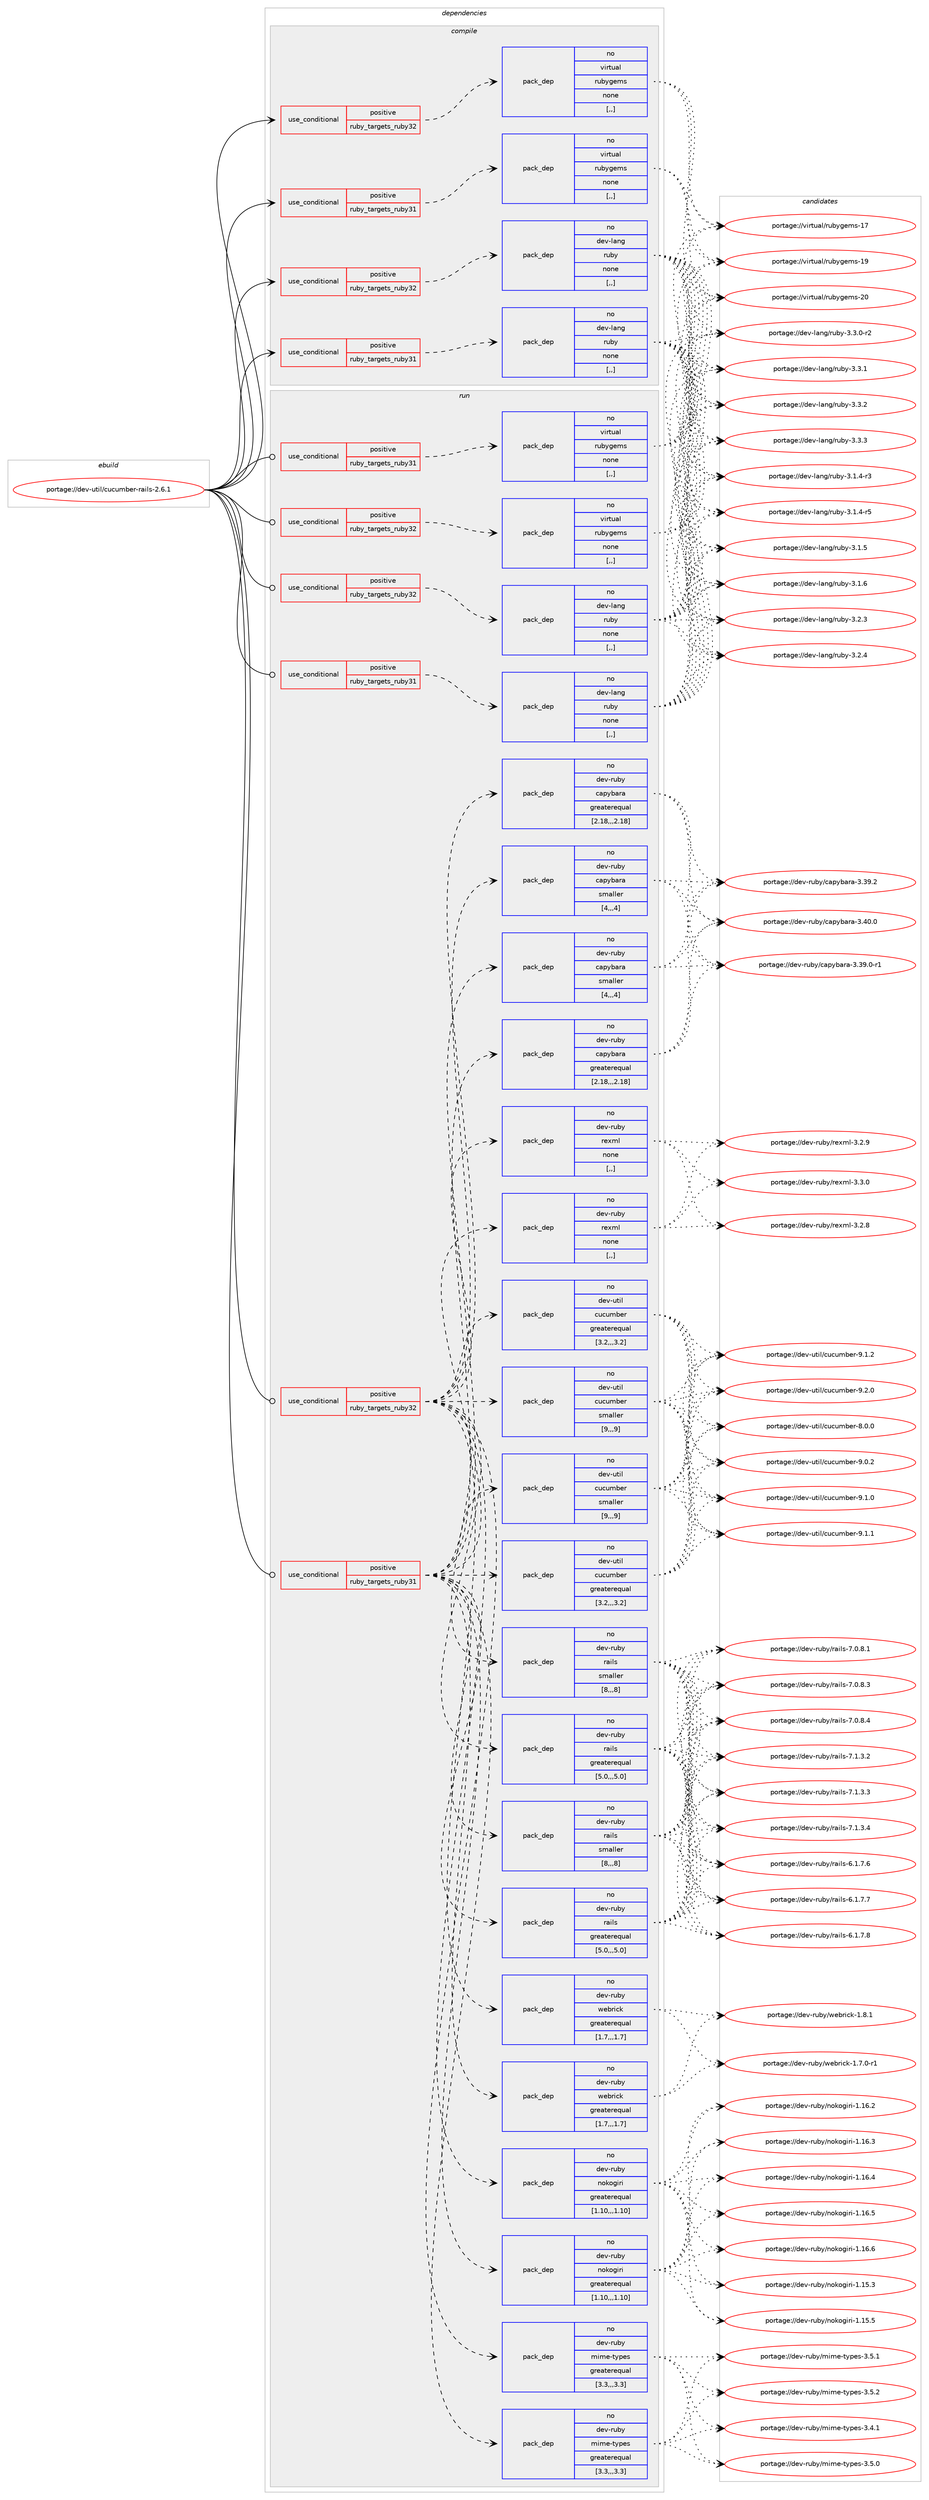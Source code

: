 digraph prolog {

# *************
# Graph options
# *************

newrank=true;
concentrate=true;
compound=true;
graph [rankdir=LR,fontname=Helvetica,fontsize=10,ranksep=1.5];#, ranksep=2.5, nodesep=0.2];
edge  [arrowhead=vee];
node  [fontname=Helvetica,fontsize=10];

# **********
# The ebuild
# **********

subgraph cluster_leftcol {
color=gray;
rank=same;
label=<<i>ebuild</i>>;
id [label="portage://dev-util/cucumber-rails-2.6.1", color=red, width=4, href="../dev-util/cucumber-rails-2.6.1.svg"];
}

# ****************
# The dependencies
# ****************

subgraph cluster_midcol {
color=gray;
label=<<i>dependencies</i>>;
subgraph cluster_compile {
fillcolor="#eeeeee";
style=filled;
label=<<i>compile</i>>;
subgraph cond58731 {
dependency209261 [label=<<TABLE BORDER="0" CELLBORDER="1" CELLSPACING="0" CELLPADDING="4"><TR><TD ROWSPAN="3" CELLPADDING="10">use_conditional</TD></TR><TR><TD>positive</TD></TR><TR><TD>ruby_targets_ruby31</TD></TR></TABLE>>, shape=none, color=red];
subgraph pack149144 {
dependency209262 [label=<<TABLE BORDER="0" CELLBORDER="1" CELLSPACING="0" CELLPADDING="4" WIDTH="220"><TR><TD ROWSPAN="6" CELLPADDING="30">pack_dep</TD></TR><TR><TD WIDTH="110">no</TD></TR><TR><TD>dev-lang</TD></TR><TR><TD>ruby</TD></TR><TR><TD>none</TD></TR><TR><TD>[,,]</TD></TR></TABLE>>, shape=none, color=blue];
}
dependency209261:e -> dependency209262:w [weight=20,style="dashed",arrowhead="vee"];
}
id:e -> dependency209261:w [weight=20,style="solid",arrowhead="vee"];
subgraph cond58732 {
dependency209263 [label=<<TABLE BORDER="0" CELLBORDER="1" CELLSPACING="0" CELLPADDING="4"><TR><TD ROWSPAN="3" CELLPADDING="10">use_conditional</TD></TR><TR><TD>positive</TD></TR><TR><TD>ruby_targets_ruby31</TD></TR></TABLE>>, shape=none, color=red];
subgraph pack149145 {
dependency209264 [label=<<TABLE BORDER="0" CELLBORDER="1" CELLSPACING="0" CELLPADDING="4" WIDTH="220"><TR><TD ROWSPAN="6" CELLPADDING="30">pack_dep</TD></TR><TR><TD WIDTH="110">no</TD></TR><TR><TD>virtual</TD></TR><TR><TD>rubygems</TD></TR><TR><TD>none</TD></TR><TR><TD>[,,]</TD></TR></TABLE>>, shape=none, color=blue];
}
dependency209263:e -> dependency209264:w [weight=20,style="dashed",arrowhead="vee"];
}
id:e -> dependency209263:w [weight=20,style="solid",arrowhead="vee"];
subgraph cond58733 {
dependency209265 [label=<<TABLE BORDER="0" CELLBORDER="1" CELLSPACING="0" CELLPADDING="4"><TR><TD ROWSPAN="3" CELLPADDING="10">use_conditional</TD></TR><TR><TD>positive</TD></TR><TR><TD>ruby_targets_ruby32</TD></TR></TABLE>>, shape=none, color=red];
subgraph pack149146 {
dependency209266 [label=<<TABLE BORDER="0" CELLBORDER="1" CELLSPACING="0" CELLPADDING="4" WIDTH="220"><TR><TD ROWSPAN="6" CELLPADDING="30">pack_dep</TD></TR><TR><TD WIDTH="110">no</TD></TR><TR><TD>dev-lang</TD></TR><TR><TD>ruby</TD></TR><TR><TD>none</TD></TR><TR><TD>[,,]</TD></TR></TABLE>>, shape=none, color=blue];
}
dependency209265:e -> dependency209266:w [weight=20,style="dashed",arrowhead="vee"];
}
id:e -> dependency209265:w [weight=20,style="solid",arrowhead="vee"];
subgraph cond58734 {
dependency209267 [label=<<TABLE BORDER="0" CELLBORDER="1" CELLSPACING="0" CELLPADDING="4"><TR><TD ROWSPAN="3" CELLPADDING="10">use_conditional</TD></TR><TR><TD>positive</TD></TR><TR><TD>ruby_targets_ruby32</TD></TR></TABLE>>, shape=none, color=red];
subgraph pack149147 {
dependency209268 [label=<<TABLE BORDER="0" CELLBORDER="1" CELLSPACING="0" CELLPADDING="4" WIDTH="220"><TR><TD ROWSPAN="6" CELLPADDING="30">pack_dep</TD></TR><TR><TD WIDTH="110">no</TD></TR><TR><TD>virtual</TD></TR><TR><TD>rubygems</TD></TR><TR><TD>none</TD></TR><TR><TD>[,,]</TD></TR></TABLE>>, shape=none, color=blue];
}
dependency209267:e -> dependency209268:w [weight=20,style="dashed",arrowhead="vee"];
}
id:e -> dependency209267:w [weight=20,style="solid",arrowhead="vee"];
}
subgraph cluster_compileandrun {
fillcolor="#eeeeee";
style=filled;
label=<<i>compile and run</i>>;
}
subgraph cluster_run {
fillcolor="#eeeeee";
style=filled;
label=<<i>run</i>>;
subgraph cond58735 {
dependency209269 [label=<<TABLE BORDER="0" CELLBORDER="1" CELLSPACING="0" CELLPADDING="4"><TR><TD ROWSPAN="3" CELLPADDING="10">use_conditional</TD></TR><TR><TD>positive</TD></TR><TR><TD>ruby_targets_ruby31</TD></TR></TABLE>>, shape=none, color=red];
subgraph pack149148 {
dependency209270 [label=<<TABLE BORDER="0" CELLBORDER="1" CELLSPACING="0" CELLPADDING="4" WIDTH="220"><TR><TD ROWSPAN="6" CELLPADDING="30">pack_dep</TD></TR><TR><TD WIDTH="110">no</TD></TR><TR><TD>dev-lang</TD></TR><TR><TD>ruby</TD></TR><TR><TD>none</TD></TR><TR><TD>[,,]</TD></TR></TABLE>>, shape=none, color=blue];
}
dependency209269:e -> dependency209270:w [weight=20,style="dashed",arrowhead="vee"];
}
id:e -> dependency209269:w [weight=20,style="solid",arrowhead="odot"];
subgraph cond58736 {
dependency209271 [label=<<TABLE BORDER="0" CELLBORDER="1" CELLSPACING="0" CELLPADDING="4"><TR><TD ROWSPAN="3" CELLPADDING="10">use_conditional</TD></TR><TR><TD>positive</TD></TR><TR><TD>ruby_targets_ruby31</TD></TR></TABLE>>, shape=none, color=red];
subgraph pack149149 {
dependency209272 [label=<<TABLE BORDER="0" CELLBORDER="1" CELLSPACING="0" CELLPADDING="4" WIDTH="220"><TR><TD ROWSPAN="6" CELLPADDING="30">pack_dep</TD></TR><TR><TD WIDTH="110">no</TD></TR><TR><TD>dev-ruby</TD></TR><TR><TD>capybara</TD></TR><TR><TD>greaterequal</TD></TR><TR><TD>[2.18,,,2.18]</TD></TR></TABLE>>, shape=none, color=blue];
}
dependency209271:e -> dependency209272:w [weight=20,style="dashed",arrowhead="vee"];
subgraph pack149150 {
dependency209273 [label=<<TABLE BORDER="0" CELLBORDER="1" CELLSPACING="0" CELLPADDING="4" WIDTH="220"><TR><TD ROWSPAN="6" CELLPADDING="30">pack_dep</TD></TR><TR><TD WIDTH="110">no</TD></TR><TR><TD>dev-ruby</TD></TR><TR><TD>capybara</TD></TR><TR><TD>smaller</TD></TR><TR><TD>[4,,,4]</TD></TR></TABLE>>, shape=none, color=blue];
}
dependency209271:e -> dependency209273:w [weight=20,style="dashed",arrowhead="vee"];
subgraph pack149151 {
dependency209274 [label=<<TABLE BORDER="0" CELLBORDER="1" CELLSPACING="0" CELLPADDING="4" WIDTH="220"><TR><TD ROWSPAN="6" CELLPADDING="30">pack_dep</TD></TR><TR><TD WIDTH="110">no</TD></TR><TR><TD>dev-util</TD></TR><TR><TD>cucumber</TD></TR><TR><TD>greaterequal</TD></TR><TR><TD>[3.2,,,3.2]</TD></TR></TABLE>>, shape=none, color=blue];
}
dependency209271:e -> dependency209274:w [weight=20,style="dashed",arrowhead="vee"];
subgraph pack149152 {
dependency209275 [label=<<TABLE BORDER="0" CELLBORDER="1" CELLSPACING="0" CELLPADDING="4" WIDTH="220"><TR><TD ROWSPAN="6" CELLPADDING="30">pack_dep</TD></TR><TR><TD WIDTH="110">no</TD></TR><TR><TD>dev-util</TD></TR><TR><TD>cucumber</TD></TR><TR><TD>smaller</TD></TR><TR><TD>[9,,,9]</TD></TR></TABLE>>, shape=none, color=blue];
}
dependency209271:e -> dependency209275:w [weight=20,style="dashed",arrowhead="vee"];
subgraph pack149153 {
dependency209276 [label=<<TABLE BORDER="0" CELLBORDER="1" CELLSPACING="0" CELLPADDING="4" WIDTH="220"><TR><TD ROWSPAN="6" CELLPADDING="30">pack_dep</TD></TR><TR><TD WIDTH="110">no</TD></TR><TR><TD>dev-ruby</TD></TR><TR><TD>mime-types</TD></TR><TR><TD>greaterequal</TD></TR><TR><TD>[3.3,,,3.3]</TD></TR></TABLE>>, shape=none, color=blue];
}
dependency209271:e -> dependency209276:w [weight=20,style="dashed",arrowhead="vee"];
subgraph pack149154 {
dependency209277 [label=<<TABLE BORDER="0" CELLBORDER="1" CELLSPACING="0" CELLPADDING="4" WIDTH="220"><TR><TD ROWSPAN="6" CELLPADDING="30">pack_dep</TD></TR><TR><TD WIDTH="110">no</TD></TR><TR><TD>dev-ruby</TD></TR><TR><TD>nokogiri</TD></TR><TR><TD>greaterequal</TD></TR><TR><TD>[1.10,,,1.10]</TD></TR></TABLE>>, shape=none, color=blue];
}
dependency209271:e -> dependency209277:w [weight=20,style="dashed",arrowhead="vee"];
subgraph pack149155 {
dependency209278 [label=<<TABLE BORDER="0" CELLBORDER="1" CELLSPACING="0" CELLPADDING="4" WIDTH="220"><TR><TD ROWSPAN="6" CELLPADDING="30">pack_dep</TD></TR><TR><TD WIDTH="110">no</TD></TR><TR><TD>dev-ruby</TD></TR><TR><TD>rails</TD></TR><TR><TD>greaterequal</TD></TR><TR><TD>[5.0,,,5.0]</TD></TR></TABLE>>, shape=none, color=blue];
}
dependency209271:e -> dependency209278:w [weight=20,style="dashed",arrowhead="vee"];
subgraph pack149156 {
dependency209279 [label=<<TABLE BORDER="0" CELLBORDER="1" CELLSPACING="0" CELLPADDING="4" WIDTH="220"><TR><TD ROWSPAN="6" CELLPADDING="30">pack_dep</TD></TR><TR><TD WIDTH="110">no</TD></TR><TR><TD>dev-ruby</TD></TR><TR><TD>rails</TD></TR><TR><TD>smaller</TD></TR><TR><TD>[8,,,8]</TD></TR></TABLE>>, shape=none, color=blue];
}
dependency209271:e -> dependency209279:w [weight=20,style="dashed",arrowhead="vee"];
subgraph pack149157 {
dependency209280 [label=<<TABLE BORDER="0" CELLBORDER="1" CELLSPACING="0" CELLPADDING="4" WIDTH="220"><TR><TD ROWSPAN="6" CELLPADDING="30">pack_dep</TD></TR><TR><TD WIDTH="110">no</TD></TR><TR><TD>dev-ruby</TD></TR><TR><TD>rexml</TD></TR><TR><TD>none</TD></TR><TR><TD>[,,]</TD></TR></TABLE>>, shape=none, color=blue];
}
dependency209271:e -> dependency209280:w [weight=20,style="dashed",arrowhead="vee"];
subgraph pack149158 {
dependency209281 [label=<<TABLE BORDER="0" CELLBORDER="1" CELLSPACING="0" CELLPADDING="4" WIDTH="220"><TR><TD ROWSPAN="6" CELLPADDING="30">pack_dep</TD></TR><TR><TD WIDTH="110">no</TD></TR><TR><TD>dev-ruby</TD></TR><TR><TD>webrick</TD></TR><TR><TD>greaterequal</TD></TR><TR><TD>[1.7,,,1.7]</TD></TR></TABLE>>, shape=none, color=blue];
}
dependency209271:e -> dependency209281:w [weight=20,style="dashed",arrowhead="vee"];
}
id:e -> dependency209271:w [weight=20,style="solid",arrowhead="odot"];
subgraph cond58737 {
dependency209282 [label=<<TABLE BORDER="0" CELLBORDER="1" CELLSPACING="0" CELLPADDING="4"><TR><TD ROWSPAN="3" CELLPADDING="10">use_conditional</TD></TR><TR><TD>positive</TD></TR><TR><TD>ruby_targets_ruby31</TD></TR></TABLE>>, shape=none, color=red];
subgraph pack149159 {
dependency209283 [label=<<TABLE BORDER="0" CELLBORDER="1" CELLSPACING="0" CELLPADDING="4" WIDTH="220"><TR><TD ROWSPAN="6" CELLPADDING="30">pack_dep</TD></TR><TR><TD WIDTH="110">no</TD></TR><TR><TD>virtual</TD></TR><TR><TD>rubygems</TD></TR><TR><TD>none</TD></TR><TR><TD>[,,]</TD></TR></TABLE>>, shape=none, color=blue];
}
dependency209282:e -> dependency209283:w [weight=20,style="dashed",arrowhead="vee"];
}
id:e -> dependency209282:w [weight=20,style="solid",arrowhead="odot"];
subgraph cond58738 {
dependency209284 [label=<<TABLE BORDER="0" CELLBORDER="1" CELLSPACING="0" CELLPADDING="4"><TR><TD ROWSPAN="3" CELLPADDING="10">use_conditional</TD></TR><TR><TD>positive</TD></TR><TR><TD>ruby_targets_ruby32</TD></TR></TABLE>>, shape=none, color=red];
subgraph pack149160 {
dependency209285 [label=<<TABLE BORDER="0" CELLBORDER="1" CELLSPACING="0" CELLPADDING="4" WIDTH="220"><TR><TD ROWSPAN="6" CELLPADDING="30">pack_dep</TD></TR><TR><TD WIDTH="110">no</TD></TR><TR><TD>dev-lang</TD></TR><TR><TD>ruby</TD></TR><TR><TD>none</TD></TR><TR><TD>[,,]</TD></TR></TABLE>>, shape=none, color=blue];
}
dependency209284:e -> dependency209285:w [weight=20,style="dashed",arrowhead="vee"];
}
id:e -> dependency209284:w [weight=20,style="solid",arrowhead="odot"];
subgraph cond58739 {
dependency209286 [label=<<TABLE BORDER="0" CELLBORDER="1" CELLSPACING="0" CELLPADDING="4"><TR><TD ROWSPAN="3" CELLPADDING="10">use_conditional</TD></TR><TR><TD>positive</TD></TR><TR><TD>ruby_targets_ruby32</TD></TR></TABLE>>, shape=none, color=red];
subgraph pack149161 {
dependency209287 [label=<<TABLE BORDER="0" CELLBORDER="1" CELLSPACING="0" CELLPADDING="4" WIDTH="220"><TR><TD ROWSPAN="6" CELLPADDING="30">pack_dep</TD></TR><TR><TD WIDTH="110">no</TD></TR><TR><TD>dev-ruby</TD></TR><TR><TD>capybara</TD></TR><TR><TD>greaterequal</TD></TR><TR><TD>[2.18,,,2.18]</TD></TR></TABLE>>, shape=none, color=blue];
}
dependency209286:e -> dependency209287:w [weight=20,style="dashed",arrowhead="vee"];
subgraph pack149162 {
dependency209288 [label=<<TABLE BORDER="0" CELLBORDER="1" CELLSPACING="0" CELLPADDING="4" WIDTH="220"><TR><TD ROWSPAN="6" CELLPADDING="30">pack_dep</TD></TR><TR><TD WIDTH="110">no</TD></TR><TR><TD>dev-ruby</TD></TR><TR><TD>capybara</TD></TR><TR><TD>smaller</TD></TR><TR><TD>[4,,,4]</TD></TR></TABLE>>, shape=none, color=blue];
}
dependency209286:e -> dependency209288:w [weight=20,style="dashed",arrowhead="vee"];
subgraph pack149163 {
dependency209289 [label=<<TABLE BORDER="0" CELLBORDER="1" CELLSPACING="0" CELLPADDING="4" WIDTH="220"><TR><TD ROWSPAN="6" CELLPADDING="30">pack_dep</TD></TR><TR><TD WIDTH="110">no</TD></TR><TR><TD>dev-util</TD></TR><TR><TD>cucumber</TD></TR><TR><TD>greaterequal</TD></TR><TR><TD>[3.2,,,3.2]</TD></TR></TABLE>>, shape=none, color=blue];
}
dependency209286:e -> dependency209289:w [weight=20,style="dashed",arrowhead="vee"];
subgraph pack149164 {
dependency209290 [label=<<TABLE BORDER="0" CELLBORDER="1" CELLSPACING="0" CELLPADDING="4" WIDTH="220"><TR><TD ROWSPAN="6" CELLPADDING="30">pack_dep</TD></TR><TR><TD WIDTH="110">no</TD></TR><TR><TD>dev-util</TD></TR><TR><TD>cucumber</TD></TR><TR><TD>smaller</TD></TR><TR><TD>[9,,,9]</TD></TR></TABLE>>, shape=none, color=blue];
}
dependency209286:e -> dependency209290:w [weight=20,style="dashed",arrowhead="vee"];
subgraph pack149165 {
dependency209291 [label=<<TABLE BORDER="0" CELLBORDER="1" CELLSPACING="0" CELLPADDING="4" WIDTH="220"><TR><TD ROWSPAN="6" CELLPADDING="30">pack_dep</TD></TR><TR><TD WIDTH="110">no</TD></TR><TR><TD>dev-ruby</TD></TR><TR><TD>mime-types</TD></TR><TR><TD>greaterequal</TD></TR><TR><TD>[3.3,,,3.3]</TD></TR></TABLE>>, shape=none, color=blue];
}
dependency209286:e -> dependency209291:w [weight=20,style="dashed",arrowhead="vee"];
subgraph pack149166 {
dependency209292 [label=<<TABLE BORDER="0" CELLBORDER="1" CELLSPACING="0" CELLPADDING="4" WIDTH="220"><TR><TD ROWSPAN="6" CELLPADDING="30">pack_dep</TD></TR><TR><TD WIDTH="110">no</TD></TR><TR><TD>dev-ruby</TD></TR><TR><TD>nokogiri</TD></TR><TR><TD>greaterequal</TD></TR><TR><TD>[1.10,,,1.10]</TD></TR></TABLE>>, shape=none, color=blue];
}
dependency209286:e -> dependency209292:w [weight=20,style="dashed",arrowhead="vee"];
subgraph pack149167 {
dependency209293 [label=<<TABLE BORDER="0" CELLBORDER="1" CELLSPACING="0" CELLPADDING="4" WIDTH="220"><TR><TD ROWSPAN="6" CELLPADDING="30">pack_dep</TD></TR><TR><TD WIDTH="110">no</TD></TR><TR><TD>dev-ruby</TD></TR><TR><TD>rails</TD></TR><TR><TD>greaterequal</TD></TR><TR><TD>[5.0,,,5.0]</TD></TR></TABLE>>, shape=none, color=blue];
}
dependency209286:e -> dependency209293:w [weight=20,style="dashed",arrowhead="vee"];
subgraph pack149168 {
dependency209294 [label=<<TABLE BORDER="0" CELLBORDER="1" CELLSPACING="0" CELLPADDING="4" WIDTH="220"><TR><TD ROWSPAN="6" CELLPADDING="30">pack_dep</TD></TR><TR><TD WIDTH="110">no</TD></TR><TR><TD>dev-ruby</TD></TR><TR><TD>rails</TD></TR><TR><TD>smaller</TD></TR><TR><TD>[8,,,8]</TD></TR></TABLE>>, shape=none, color=blue];
}
dependency209286:e -> dependency209294:w [weight=20,style="dashed",arrowhead="vee"];
subgraph pack149169 {
dependency209295 [label=<<TABLE BORDER="0" CELLBORDER="1" CELLSPACING="0" CELLPADDING="4" WIDTH="220"><TR><TD ROWSPAN="6" CELLPADDING="30">pack_dep</TD></TR><TR><TD WIDTH="110">no</TD></TR><TR><TD>dev-ruby</TD></TR><TR><TD>rexml</TD></TR><TR><TD>none</TD></TR><TR><TD>[,,]</TD></TR></TABLE>>, shape=none, color=blue];
}
dependency209286:e -> dependency209295:w [weight=20,style="dashed",arrowhead="vee"];
subgraph pack149170 {
dependency209296 [label=<<TABLE BORDER="0" CELLBORDER="1" CELLSPACING="0" CELLPADDING="4" WIDTH="220"><TR><TD ROWSPAN="6" CELLPADDING="30">pack_dep</TD></TR><TR><TD WIDTH="110">no</TD></TR><TR><TD>dev-ruby</TD></TR><TR><TD>webrick</TD></TR><TR><TD>greaterequal</TD></TR><TR><TD>[1.7,,,1.7]</TD></TR></TABLE>>, shape=none, color=blue];
}
dependency209286:e -> dependency209296:w [weight=20,style="dashed",arrowhead="vee"];
}
id:e -> dependency209286:w [weight=20,style="solid",arrowhead="odot"];
subgraph cond58740 {
dependency209297 [label=<<TABLE BORDER="0" CELLBORDER="1" CELLSPACING="0" CELLPADDING="4"><TR><TD ROWSPAN="3" CELLPADDING="10">use_conditional</TD></TR><TR><TD>positive</TD></TR><TR><TD>ruby_targets_ruby32</TD></TR></TABLE>>, shape=none, color=red];
subgraph pack149171 {
dependency209298 [label=<<TABLE BORDER="0" CELLBORDER="1" CELLSPACING="0" CELLPADDING="4" WIDTH="220"><TR><TD ROWSPAN="6" CELLPADDING="30">pack_dep</TD></TR><TR><TD WIDTH="110">no</TD></TR><TR><TD>virtual</TD></TR><TR><TD>rubygems</TD></TR><TR><TD>none</TD></TR><TR><TD>[,,]</TD></TR></TABLE>>, shape=none, color=blue];
}
dependency209297:e -> dependency209298:w [weight=20,style="dashed",arrowhead="vee"];
}
id:e -> dependency209297:w [weight=20,style="solid",arrowhead="odot"];
}
}

# **************
# The candidates
# **************

subgraph cluster_choices {
rank=same;
color=gray;
label=<<i>candidates</i>>;

subgraph choice149144 {
color=black;
nodesep=1;
choice100101118451089711010347114117981214551464946524511451 [label="portage://dev-lang/ruby-3.1.4-r3", color=red, width=4,href="../dev-lang/ruby-3.1.4-r3.svg"];
choice100101118451089711010347114117981214551464946524511453 [label="portage://dev-lang/ruby-3.1.4-r5", color=red, width=4,href="../dev-lang/ruby-3.1.4-r5.svg"];
choice10010111845108971101034711411798121455146494653 [label="portage://dev-lang/ruby-3.1.5", color=red, width=4,href="../dev-lang/ruby-3.1.5.svg"];
choice10010111845108971101034711411798121455146494654 [label="portage://dev-lang/ruby-3.1.6", color=red, width=4,href="../dev-lang/ruby-3.1.6.svg"];
choice10010111845108971101034711411798121455146504651 [label="portage://dev-lang/ruby-3.2.3", color=red, width=4,href="../dev-lang/ruby-3.2.3.svg"];
choice10010111845108971101034711411798121455146504652 [label="portage://dev-lang/ruby-3.2.4", color=red, width=4,href="../dev-lang/ruby-3.2.4.svg"];
choice100101118451089711010347114117981214551465146484511450 [label="portage://dev-lang/ruby-3.3.0-r2", color=red, width=4,href="../dev-lang/ruby-3.3.0-r2.svg"];
choice10010111845108971101034711411798121455146514649 [label="portage://dev-lang/ruby-3.3.1", color=red, width=4,href="../dev-lang/ruby-3.3.1.svg"];
choice10010111845108971101034711411798121455146514650 [label="portage://dev-lang/ruby-3.3.2", color=red, width=4,href="../dev-lang/ruby-3.3.2.svg"];
choice10010111845108971101034711411798121455146514651 [label="portage://dev-lang/ruby-3.3.3", color=red, width=4,href="../dev-lang/ruby-3.3.3.svg"];
dependency209262:e -> choice100101118451089711010347114117981214551464946524511451:w [style=dotted,weight="100"];
dependency209262:e -> choice100101118451089711010347114117981214551464946524511453:w [style=dotted,weight="100"];
dependency209262:e -> choice10010111845108971101034711411798121455146494653:w [style=dotted,weight="100"];
dependency209262:e -> choice10010111845108971101034711411798121455146494654:w [style=dotted,weight="100"];
dependency209262:e -> choice10010111845108971101034711411798121455146504651:w [style=dotted,weight="100"];
dependency209262:e -> choice10010111845108971101034711411798121455146504652:w [style=dotted,weight="100"];
dependency209262:e -> choice100101118451089711010347114117981214551465146484511450:w [style=dotted,weight="100"];
dependency209262:e -> choice10010111845108971101034711411798121455146514649:w [style=dotted,weight="100"];
dependency209262:e -> choice10010111845108971101034711411798121455146514650:w [style=dotted,weight="100"];
dependency209262:e -> choice10010111845108971101034711411798121455146514651:w [style=dotted,weight="100"];
}
subgraph choice149145 {
color=black;
nodesep=1;
choice118105114116117971084711411798121103101109115454955 [label="portage://virtual/rubygems-17", color=red, width=4,href="../virtual/rubygems-17.svg"];
choice118105114116117971084711411798121103101109115454957 [label="portage://virtual/rubygems-19", color=red, width=4,href="../virtual/rubygems-19.svg"];
choice118105114116117971084711411798121103101109115455048 [label="portage://virtual/rubygems-20", color=red, width=4,href="../virtual/rubygems-20.svg"];
dependency209264:e -> choice118105114116117971084711411798121103101109115454955:w [style=dotted,weight="100"];
dependency209264:e -> choice118105114116117971084711411798121103101109115454957:w [style=dotted,weight="100"];
dependency209264:e -> choice118105114116117971084711411798121103101109115455048:w [style=dotted,weight="100"];
}
subgraph choice149146 {
color=black;
nodesep=1;
choice100101118451089711010347114117981214551464946524511451 [label="portage://dev-lang/ruby-3.1.4-r3", color=red, width=4,href="../dev-lang/ruby-3.1.4-r3.svg"];
choice100101118451089711010347114117981214551464946524511453 [label="portage://dev-lang/ruby-3.1.4-r5", color=red, width=4,href="../dev-lang/ruby-3.1.4-r5.svg"];
choice10010111845108971101034711411798121455146494653 [label="portage://dev-lang/ruby-3.1.5", color=red, width=4,href="../dev-lang/ruby-3.1.5.svg"];
choice10010111845108971101034711411798121455146494654 [label="portage://dev-lang/ruby-3.1.6", color=red, width=4,href="../dev-lang/ruby-3.1.6.svg"];
choice10010111845108971101034711411798121455146504651 [label="portage://dev-lang/ruby-3.2.3", color=red, width=4,href="../dev-lang/ruby-3.2.3.svg"];
choice10010111845108971101034711411798121455146504652 [label="portage://dev-lang/ruby-3.2.4", color=red, width=4,href="../dev-lang/ruby-3.2.4.svg"];
choice100101118451089711010347114117981214551465146484511450 [label="portage://dev-lang/ruby-3.3.0-r2", color=red, width=4,href="../dev-lang/ruby-3.3.0-r2.svg"];
choice10010111845108971101034711411798121455146514649 [label="portage://dev-lang/ruby-3.3.1", color=red, width=4,href="../dev-lang/ruby-3.3.1.svg"];
choice10010111845108971101034711411798121455146514650 [label="portage://dev-lang/ruby-3.3.2", color=red, width=4,href="../dev-lang/ruby-3.3.2.svg"];
choice10010111845108971101034711411798121455146514651 [label="portage://dev-lang/ruby-3.3.3", color=red, width=4,href="../dev-lang/ruby-3.3.3.svg"];
dependency209266:e -> choice100101118451089711010347114117981214551464946524511451:w [style=dotted,weight="100"];
dependency209266:e -> choice100101118451089711010347114117981214551464946524511453:w [style=dotted,weight="100"];
dependency209266:e -> choice10010111845108971101034711411798121455146494653:w [style=dotted,weight="100"];
dependency209266:e -> choice10010111845108971101034711411798121455146494654:w [style=dotted,weight="100"];
dependency209266:e -> choice10010111845108971101034711411798121455146504651:w [style=dotted,weight="100"];
dependency209266:e -> choice10010111845108971101034711411798121455146504652:w [style=dotted,weight="100"];
dependency209266:e -> choice100101118451089711010347114117981214551465146484511450:w [style=dotted,weight="100"];
dependency209266:e -> choice10010111845108971101034711411798121455146514649:w [style=dotted,weight="100"];
dependency209266:e -> choice10010111845108971101034711411798121455146514650:w [style=dotted,weight="100"];
dependency209266:e -> choice10010111845108971101034711411798121455146514651:w [style=dotted,weight="100"];
}
subgraph choice149147 {
color=black;
nodesep=1;
choice118105114116117971084711411798121103101109115454955 [label="portage://virtual/rubygems-17", color=red, width=4,href="../virtual/rubygems-17.svg"];
choice118105114116117971084711411798121103101109115454957 [label="portage://virtual/rubygems-19", color=red, width=4,href="../virtual/rubygems-19.svg"];
choice118105114116117971084711411798121103101109115455048 [label="portage://virtual/rubygems-20", color=red, width=4,href="../virtual/rubygems-20.svg"];
dependency209268:e -> choice118105114116117971084711411798121103101109115454955:w [style=dotted,weight="100"];
dependency209268:e -> choice118105114116117971084711411798121103101109115454957:w [style=dotted,weight="100"];
dependency209268:e -> choice118105114116117971084711411798121103101109115455048:w [style=dotted,weight="100"];
}
subgraph choice149148 {
color=black;
nodesep=1;
choice100101118451089711010347114117981214551464946524511451 [label="portage://dev-lang/ruby-3.1.4-r3", color=red, width=4,href="../dev-lang/ruby-3.1.4-r3.svg"];
choice100101118451089711010347114117981214551464946524511453 [label="portage://dev-lang/ruby-3.1.4-r5", color=red, width=4,href="../dev-lang/ruby-3.1.4-r5.svg"];
choice10010111845108971101034711411798121455146494653 [label="portage://dev-lang/ruby-3.1.5", color=red, width=4,href="../dev-lang/ruby-3.1.5.svg"];
choice10010111845108971101034711411798121455146494654 [label="portage://dev-lang/ruby-3.1.6", color=red, width=4,href="../dev-lang/ruby-3.1.6.svg"];
choice10010111845108971101034711411798121455146504651 [label="portage://dev-lang/ruby-3.2.3", color=red, width=4,href="../dev-lang/ruby-3.2.3.svg"];
choice10010111845108971101034711411798121455146504652 [label="portage://dev-lang/ruby-3.2.4", color=red, width=4,href="../dev-lang/ruby-3.2.4.svg"];
choice100101118451089711010347114117981214551465146484511450 [label="portage://dev-lang/ruby-3.3.0-r2", color=red, width=4,href="../dev-lang/ruby-3.3.0-r2.svg"];
choice10010111845108971101034711411798121455146514649 [label="portage://dev-lang/ruby-3.3.1", color=red, width=4,href="../dev-lang/ruby-3.3.1.svg"];
choice10010111845108971101034711411798121455146514650 [label="portage://dev-lang/ruby-3.3.2", color=red, width=4,href="../dev-lang/ruby-3.3.2.svg"];
choice10010111845108971101034711411798121455146514651 [label="portage://dev-lang/ruby-3.3.3", color=red, width=4,href="../dev-lang/ruby-3.3.3.svg"];
dependency209270:e -> choice100101118451089711010347114117981214551464946524511451:w [style=dotted,weight="100"];
dependency209270:e -> choice100101118451089711010347114117981214551464946524511453:w [style=dotted,weight="100"];
dependency209270:e -> choice10010111845108971101034711411798121455146494653:w [style=dotted,weight="100"];
dependency209270:e -> choice10010111845108971101034711411798121455146494654:w [style=dotted,weight="100"];
dependency209270:e -> choice10010111845108971101034711411798121455146504651:w [style=dotted,weight="100"];
dependency209270:e -> choice10010111845108971101034711411798121455146504652:w [style=dotted,weight="100"];
dependency209270:e -> choice100101118451089711010347114117981214551465146484511450:w [style=dotted,weight="100"];
dependency209270:e -> choice10010111845108971101034711411798121455146514649:w [style=dotted,weight="100"];
dependency209270:e -> choice10010111845108971101034711411798121455146514650:w [style=dotted,weight="100"];
dependency209270:e -> choice10010111845108971101034711411798121455146514651:w [style=dotted,weight="100"];
}
subgraph choice149149 {
color=black;
nodesep=1;
choice1001011184511411798121479997112121989711497455146515746484511449 [label="portage://dev-ruby/capybara-3.39.0-r1", color=red, width=4,href="../dev-ruby/capybara-3.39.0-r1.svg"];
choice100101118451141179812147999711212198971149745514651574650 [label="portage://dev-ruby/capybara-3.39.2", color=red, width=4,href="../dev-ruby/capybara-3.39.2.svg"];
choice100101118451141179812147999711212198971149745514652484648 [label="portage://dev-ruby/capybara-3.40.0", color=red, width=4,href="../dev-ruby/capybara-3.40.0.svg"];
dependency209272:e -> choice1001011184511411798121479997112121989711497455146515746484511449:w [style=dotted,weight="100"];
dependency209272:e -> choice100101118451141179812147999711212198971149745514651574650:w [style=dotted,weight="100"];
dependency209272:e -> choice100101118451141179812147999711212198971149745514652484648:w [style=dotted,weight="100"];
}
subgraph choice149150 {
color=black;
nodesep=1;
choice1001011184511411798121479997112121989711497455146515746484511449 [label="portage://dev-ruby/capybara-3.39.0-r1", color=red, width=4,href="../dev-ruby/capybara-3.39.0-r1.svg"];
choice100101118451141179812147999711212198971149745514651574650 [label="portage://dev-ruby/capybara-3.39.2", color=red, width=4,href="../dev-ruby/capybara-3.39.2.svg"];
choice100101118451141179812147999711212198971149745514652484648 [label="portage://dev-ruby/capybara-3.40.0", color=red, width=4,href="../dev-ruby/capybara-3.40.0.svg"];
dependency209273:e -> choice1001011184511411798121479997112121989711497455146515746484511449:w [style=dotted,weight="100"];
dependency209273:e -> choice100101118451141179812147999711212198971149745514651574650:w [style=dotted,weight="100"];
dependency209273:e -> choice100101118451141179812147999711212198971149745514652484648:w [style=dotted,weight="100"];
}
subgraph choice149151 {
color=black;
nodesep=1;
choice1001011184511711610510847991179911710998101114455646484648 [label="portage://dev-util/cucumber-8.0.0", color=red, width=4,href="../dev-util/cucumber-8.0.0.svg"];
choice1001011184511711610510847991179911710998101114455746484650 [label="portage://dev-util/cucumber-9.0.2", color=red, width=4,href="../dev-util/cucumber-9.0.2.svg"];
choice1001011184511711610510847991179911710998101114455746494648 [label="portage://dev-util/cucumber-9.1.0", color=red, width=4,href="../dev-util/cucumber-9.1.0.svg"];
choice1001011184511711610510847991179911710998101114455746494649 [label="portage://dev-util/cucumber-9.1.1", color=red, width=4,href="../dev-util/cucumber-9.1.1.svg"];
choice1001011184511711610510847991179911710998101114455746494650 [label="portage://dev-util/cucumber-9.1.2", color=red, width=4,href="../dev-util/cucumber-9.1.2.svg"];
choice1001011184511711610510847991179911710998101114455746504648 [label="portage://dev-util/cucumber-9.2.0", color=red, width=4,href="../dev-util/cucumber-9.2.0.svg"];
dependency209274:e -> choice1001011184511711610510847991179911710998101114455646484648:w [style=dotted,weight="100"];
dependency209274:e -> choice1001011184511711610510847991179911710998101114455746484650:w [style=dotted,weight="100"];
dependency209274:e -> choice1001011184511711610510847991179911710998101114455746494648:w [style=dotted,weight="100"];
dependency209274:e -> choice1001011184511711610510847991179911710998101114455746494649:w [style=dotted,weight="100"];
dependency209274:e -> choice1001011184511711610510847991179911710998101114455746494650:w [style=dotted,weight="100"];
dependency209274:e -> choice1001011184511711610510847991179911710998101114455746504648:w [style=dotted,weight="100"];
}
subgraph choice149152 {
color=black;
nodesep=1;
choice1001011184511711610510847991179911710998101114455646484648 [label="portage://dev-util/cucumber-8.0.0", color=red, width=4,href="../dev-util/cucumber-8.0.0.svg"];
choice1001011184511711610510847991179911710998101114455746484650 [label="portage://dev-util/cucumber-9.0.2", color=red, width=4,href="../dev-util/cucumber-9.0.2.svg"];
choice1001011184511711610510847991179911710998101114455746494648 [label="portage://dev-util/cucumber-9.1.0", color=red, width=4,href="../dev-util/cucumber-9.1.0.svg"];
choice1001011184511711610510847991179911710998101114455746494649 [label="portage://dev-util/cucumber-9.1.1", color=red, width=4,href="../dev-util/cucumber-9.1.1.svg"];
choice1001011184511711610510847991179911710998101114455746494650 [label="portage://dev-util/cucumber-9.1.2", color=red, width=4,href="../dev-util/cucumber-9.1.2.svg"];
choice1001011184511711610510847991179911710998101114455746504648 [label="portage://dev-util/cucumber-9.2.0", color=red, width=4,href="../dev-util/cucumber-9.2.0.svg"];
dependency209275:e -> choice1001011184511711610510847991179911710998101114455646484648:w [style=dotted,weight="100"];
dependency209275:e -> choice1001011184511711610510847991179911710998101114455746484650:w [style=dotted,weight="100"];
dependency209275:e -> choice1001011184511711610510847991179911710998101114455746494648:w [style=dotted,weight="100"];
dependency209275:e -> choice1001011184511711610510847991179911710998101114455746494649:w [style=dotted,weight="100"];
dependency209275:e -> choice1001011184511711610510847991179911710998101114455746494650:w [style=dotted,weight="100"];
dependency209275:e -> choice1001011184511711610510847991179911710998101114455746504648:w [style=dotted,weight="100"];
}
subgraph choice149153 {
color=black;
nodesep=1;
choice10010111845114117981214710910510910145116121112101115455146524649 [label="portage://dev-ruby/mime-types-3.4.1", color=red, width=4,href="../dev-ruby/mime-types-3.4.1.svg"];
choice10010111845114117981214710910510910145116121112101115455146534648 [label="portage://dev-ruby/mime-types-3.5.0", color=red, width=4,href="../dev-ruby/mime-types-3.5.0.svg"];
choice10010111845114117981214710910510910145116121112101115455146534649 [label="portage://dev-ruby/mime-types-3.5.1", color=red, width=4,href="../dev-ruby/mime-types-3.5.1.svg"];
choice10010111845114117981214710910510910145116121112101115455146534650 [label="portage://dev-ruby/mime-types-3.5.2", color=red, width=4,href="../dev-ruby/mime-types-3.5.2.svg"];
dependency209276:e -> choice10010111845114117981214710910510910145116121112101115455146524649:w [style=dotted,weight="100"];
dependency209276:e -> choice10010111845114117981214710910510910145116121112101115455146534648:w [style=dotted,weight="100"];
dependency209276:e -> choice10010111845114117981214710910510910145116121112101115455146534649:w [style=dotted,weight="100"];
dependency209276:e -> choice10010111845114117981214710910510910145116121112101115455146534650:w [style=dotted,weight="100"];
}
subgraph choice149154 {
color=black;
nodesep=1;
choice10010111845114117981214711011110711110310511410545494649534651 [label="portage://dev-ruby/nokogiri-1.15.3", color=red, width=4,href="../dev-ruby/nokogiri-1.15.3.svg"];
choice10010111845114117981214711011110711110310511410545494649534653 [label="portage://dev-ruby/nokogiri-1.15.5", color=red, width=4,href="../dev-ruby/nokogiri-1.15.5.svg"];
choice10010111845114117981214711011110711110310511410545494649544650 [label="portage://dev-ruby/nokogiri-1.16.2", color=red, width=4,href="../dev-ruby/nokogiri-1.16.2.svg"];
choice10010111845114117981214711011110711110310511410545494649544651 [label="portage://dev-ruby/nokogiri-1.16.3", color=red, width=4,href="../dev-ruby/nokogiri-1.16.3.svg"];
choice10010111845114117981214711011110711110310511410545494649544652 [label="portage://dev-ruby/nokogiri-1.16.4", color=red, width=4,href="../dev-ruby/nokogiri-1.16.4.svg"];
choice10010111845114117981214711011110711110310511410545494649544653 [label="portage://dev-ruby/nokogiri-1.16.5", color=red, width=4,href="../dev-ruby/nokogiri-1.16.5.svg"];
choice10010111845114117981214711011110711110310511410545494649544654 [label="portage://dev-ruby/nokogiri-1.16.6", color=red, width=4,href="../dev-ruby/nokogiri-1.16.6.svg"];
dependency209277:e -> choice10010111845114117981214711011110711110310511410545494649534651:w [style=dotted,weight="100"];
dependency209277:e -> choice10010111845114117981214711011110711110310511410545494649534653:w [style=dotted,weight="100"];
dependency209277:e -> choice10010111845114117981214711011110711110310511410545494649544650:w [style=dotted,weight="100"];
dependency209277:e -> choice10010111845114117981214711011110711110310511410545494649544651:w [style=dotted,weight="100"];
dependency209277:e -> choice10010111845114117981214711011110711110310511410545494649544652:w [style=dotted,weight="100"];
dependency209277:e -> choice10010111845114117981214711011110711110310511410545494649544653:w [style=dotted,weight="100"];
dependency209277:e -> choice10010111845114117981214711011110711110310511410545494649544654:w [style=dotted,weight="100"];
}
subgraph choice149155 {
color=black;
nodesep=1;
choice100101118451141179812147114971051081154554464946554654 [label="portage://dev-ruby/rails-6.1.7.6", color=red, width=4,href="../dev-ruby/rails-6.1.7.6.svg"];
choice100101118451141179812147114971051081154554464946554655 [label="portage://dev-ruby/rails-6.1.7.7", color=red, width=4,href="../dev-ruby/rails-6.1.7.7.svg"];
choice100101118451141179812147114971051081154554464946554656 [label="portage://dev-ruby/rails-6.1.7.8", color=red, width=4,href="../dev-ruby/rails-6.1.7.8.svg"];
choice100101118451141179812147114971051081154555464846564649 [label="portage://dev-ruby/rails-7.0.8.1", color=red, width=4,href="../dev-ruby/rails-7.0.8.1.svg"];
choice100101118451141179812147114971051081154555464846564651 [label="portage://dev-ruby/rails-7.0.8.3", color=red, width=4,href="../dev-ruby/rails-7.0.8.3.svg"];
choice100101118451141179812147114971051081154555464846564652 [label="portage://dev-ruby/rails-7.0.8.4", color=red, width=4,href="../dev-ruby/rails-7.0.8.4.svg"];
choice100101118451141179812147114971051081154555464946514650 [label="portage://dev-ruby/rails-7.1.3.2", color=red, width=4,href="../dev-ruby/rails-7.1.3.2.svg"];
choice100101118451141179812147114971051081154555464946514651 [label="portage://dev-ruby/rails-7.1.3.3", color=red, width=4,href="../dev-ruby/rails-7.1.3.3.svg"];
choice100101118451141179812147114971051081154555464946514652 [label="portage://dev-ruby/rails-7.1.3.4", color=red, width=4,href="../dev-ruby/rails-7.1.3.4.svg"];
dependency209278:e -> choice100101118451141179812147114971051081154554464946554654:w [style=dotted,weight="100"];
dependency209278:e -> choice100101118451141179812147114971051081154554464946554655:w [style=dotted,weight="100"];
dependency209278:e -> choice100101118451141179812147114971051081154554464946554656:w [style=dotted,weight="100"];
dependency209278:e -> choice100101118451141179812147114971051081154555464846564649:w [style=dotted,weight="100"];
dependency209278:e -> choice100101118451141179812147114971051081154555464846564651:w [style=dotted,weight="100"];
dependency209278:e -> choice100101118451141179812147114971051081154555464846564652:w [style=dotted,weight="100"];
dependency209278:e -> choice100101118451141179812147114971051081154555464946514650:w [style=dotted,weight="100"];
dependency209278:e -> choice100101118451141179812147114971051081154555464946514651:w [style=dotted,weight="100"];
dependency209278:e -> choice100101118451141179812147114971051081154555464946514652:w [style=dotted,weight="100"];
}
subgraph choice149156 {
color=black;
nodesep=1;
choice100101118451141179812147114971051081154554464946554654 [label="portage://dev-ruby/rails-6.1.7.6", color=red, width=4,href="../dev-ruby/rails-6.1.7.6.svg"];
choice100101118451141179812147114971051081154554464946554655 [label="portage://dev-ruby/rails-6.1.7.7", color=red, width=4,href="../dev-ruby/rails-6.1.7.7.svg"];
choice100101118451141179812147114971051081154554464946554656 [label="portage://dev-ruby/rails-6.1.7.8", color=red, width=4,href="../dev-ruby/rails-6.1.7.8.svg"];
choice100101118451141179812147114971051081154555464846564649 [label="portage://dev-ruby/rails-7.0.8.1", color=red, width=4,href="../dev-ruby/rails-7.0.8.1.svg"];
choice100101118451141179812147114971051081154555464846564651 [label="portage://dev-ruby/rails-7.0.8.3", color=red, width=4,href="../dev-ruby/rails-7.0.8.3.svg"];
choice100101118451141179812147114971051081154555464846564652 [label="portage://dev-ruby/rails-7.0.8.4", color=red, width=4,href="../dev-ruby/rails-7.0.8.4.svg"];
choice100101118451141179812147114971051081154555464946514650 [label="portage://dev-ruby/rails-7.1.3.2", color=red, width=4,href="../dev-ruby/rails-7.1.3.2.svg"];
choice100101118451141179812147114971051081154555464946514651 [label="portage://dev-ruby/rails-7.1.3.3", color=red, width=4,href="../dev-ruby/rails-7.1.3.3.svg"];
choice100101118451141179812147114971051081154555464946514652 [label="portage://dev-ruby/rails-7.1.3.4", color=red, width=4,href="../dev-ruby/rails-7.1.3.4.svg"];
dependency209279:e -> choice100101118451141179812147114971051081154554464946554654:w [style=dotted,weight="100"];
dependency209279:e -> choice100101118451141179812147114971051081154554464946554655:w [style=dotted,weight="100"];
dependency209279:e -> choice100101118451141179812147114971051081154554464946554656:w [style=dotted,weight="100"];
dependency209279:e -> choice100101118451141179812147114971051081154555464846564649:w [style=dotted,weight="100"];
dependency209279:e -> choice100101118451141179812147114971051081154555464846564651:w [style=dotted,weight="100"];
dependency209279:e -> choice100101118451141179812147114971051081154555464846564652:w [style=dotted,weight="100"];
dependency209279:e -> choice100101118451141179812147114971051081154555464946514650:w [style=dotted,weight="100"];
dependency209279:e -> choice100101118451141179812147114971051081154555464946514651:w [style=dotted,weight="100"];
dependency209279:e -> choice100101118451141179812147114971051081154555464946514652:w [style=dotted,weight="100"];
}
subgraph choice149157 {
color=black;
nodesep=1;
choice100101118451141179812147114101120109108455146504656 [label="portage://dev-ruby/rexml-3.2.8", color=red, width=4,href="../dev-ruby/rexml-3.2.8.svg"];
choice100101118451141179812147114101120109108455146504657 [label="portage://dev-ruby/rexml-3.2.9", color=red, width=4,href="../dev-ruby/rexml-3.2.9.svg"];
choice100101118451141179812147114101120109108455146514648 [label="portage://dev-ruby/rexml-3.3.0", color=red, width=4,href="../dev-ruby/rexml-3.3.0.svg"];
dependency209280:e -> choice100101118451141179812147114101120109108455146504656:w [style=dotted,weight="100"];
dependency209280:e -> choice100101118451141179812147114101120109108455146504657:w [style=dotted,weight="100"];
dependency209280:e -> choice100101118451141179812147114101120109108455146514648:w [style=dotted,weight="100"];
}
subgraph choice149158 {
color=black;
nodesep=1;
choice10010111845114117981214711910198114105991074549465546484511449 [label="portage://dev-ruby/webrick-1.7.0-r1", color=red, width=4,href="../dev-ruby/webrick-1.7.0-r1.svg"];
choice1001011184511411798121471191019811410599107454946564649 [label="portage://dev-ruby/webrick-1.8.1", color=red, width=4,href="../dev-ruby/webrick-1.8.1.svg"];
dependency209281:e -> choice10010111845114117981214711910198114105991074549465546484511449:w [style=dotted,weight="100"];
dependency209281:e -> choice1001011184511411798121471191019811410599107454946564649:w [style=dotted,weight="100"];
}
subgraph choice149159 {
color=black;
nodesep=1;
choice118105114116117971084711411798121103101109115454955 [label="portage://virtual/rubygems-17", color=red, width=4,href="../virtual/rubygems-17.svg"];
choice118105114116117971084711411798121103101109115454957 [label="portage://virtual/rubygems-19", color=red, width=4,href="../virtual/rubygems-19.svg"];
choice118105114116117971084711411798121103101109115455048 [label="portage://virtual/rubygems-20", color=red, width=4,href="../virtual/rubygems-20.svg"];
dependency209283:e -> choice118105114116117971084711411798121103101109115454955:w [style=dotted,weight="100"];
dependency209283:e -> choice118105114116117971084711411798121103101109115454957:w [style=dotted,weight="100"];
dependency209283:e -> choice118105114116117971084711411798121103101109115455048:w [style=dotted,weight="100"];
}
subgraph choice149160 {
color=black;
nodesep=1;
choice100101118451089711010347114117981214551464946524511451 [label="portage://dev-lang/ruby-3.1.4-r3", color=red, width=4,href="../dev-lang/ruby-3.1.4-r3.svg"];
choice100101118451089711010347114117981214551464946524511453 [label="portage://dev-lang/ruby-3.1.4-r5", color=red, width=4,href="../dev-lang/ruby-3.1.4-r5.svg"];
choice10010111845108971101034711411798121455146494653 [label="portage://dev-lang/ruby-3.1.5", color=red, width=4,href="../dev-lang/ruby-3.1.5.svg"];
choice10010111845108971101034711411798121455146494654 [label="portage://dev-lang/ruby-3.1.6", color=red, width=4,href="../dev-lang/ruby-3.1.6.svg"];
choice10010111845108971101034711411798121455146504651 [label="portage://dev-lang/ruby-3.2.3", color=red, width=4,href="../dev-lang/ruby-3.2.3.svg"];
choice10010111845108971101034711411798121455146504652 [label="portage://dev-lang/ruby-3.2.4", color=red, width=4,href="../dev-lang/ruby-3.2.4.svg"];
choice100101118451089711010347114117981214551465146484511450 [label="portage://dev-lang/ruby-3.3.0-r2", color=red, width=4,href="../dev-lang/ruby-3.3.0-r2.svg"];
choice10010111845108971101034711411798121455146514649 [label="portage://dev-lang/ruby-3.3.1", color=red, width=4,href="../dev-lang/ruby-3.3.1.svg"];
choice10010111845108971101034711411798121455146514650 [label="portage://dev-lang/ruby-3.3.2", color=red, width=4,href="../dev-lang/ruby-3.3.2.svg"];
choice10010111845108971101034711411798121455146514651 [label="portage://dev-lang/ruby-3.3.3", color=red, width=4,href="../dev-lang/ruby-3.3.3.svg"];
dependency209285:e -> choice100101118451089711010347114117981214551464946524511451:w [style=dotted,weight="100"];
dependency209285:e -> choice100101118451089711010347114117981214551464946524511453:w [style=dotted,weight="100"];
dependency209285:e -> choice10010111845108971101034711411798121455146494653:w [style=dotted,weight="100"];
dependency209285:e -> choice10010111845108971101034711411798121455146494654:w [style=dotted,weight="100"];
dependency209285:e -> choice10010111845108971101034711411798121455146504651:w [style=dotted,weight="100"];
dependency209285:e -> choice10010111845108971101034711411798121455146504652:w [style=dotted,weight="100"];
dependency209285:e -> choice100101118451089711010347114117981214551465146484511450:w [style=dotted,weight="100"];
dependency209285:e -> choice10010111845108971101034711411798121455146514649:w [style=dotted,weight="100"];
dependency209285:e -> choice10010111845108971101034711411798121455146514650:w [style=dotted,weight="100"];
dependency209285:e -> choice10010111845108971101034711411798121455146514651:w [style=dotted,weight="100"];
}
subgraph choice149161 {
color=black;
nodesep=1;
choice1001011184511411798121479997112121989711497455146515746484511449 [label="portage://dev-ruby/capybara-3.39.0-r1", color=red, width=4,href="../dev-ruby/capybara-3.39.0-r1.svg"];
choice100101118451141179812147999711212198971149745514651574650 [label="portage://dev-ruby/capybara-3.39.2", color=red, width=4,href="../dev-ruby/capybara-3.39.2.svg"];
choice100101118451141179812147999711212198971149745514652484648 [label="portage://dev-ruby/capybara-3.40.0", color=red, width=4,href="../dev-ruby/capybara-3.40.0.svg"];
dependency209287:e -> choice1001011184511411798121479997112121989711497455146515746484511449:w [style=dotted,weight="100"];
dependency209287:e -> choice100101118451141179812147999711212198971149745514651574650:w [style=dotted,weight="100"];
dependency209287:e -> choice100101118451141179812147999711212198971149745514652484648:w [style=dotted,weight="100"];
}
subgraph choice149162 {
color=black;
nodesep=1;
choice1001011184511411798121479997112121989711497455146515746484511449 [label="portage://dev-ruby/capybara-3.39.0-r1", color=red, width=4,href="../dev-ruby/capybara-3.39.0-r1.svg"];
choice100101118451141179812147999711212198971149745514651574650 [label="portage://dev-ruby/capybara-3.39.2", color=red, width=4,href="../dev-ruby/capybara-3.39.2.svg"];
choice100101118451141179812147999711212198971149745514652484648 [label="portage://dev-ruby/capybara-3.40.0", color=red, width=4,href="../dev-ruby/capybara-3.40.0.svg"];
dependency209288:e -> choice1001011184511411798121479997112121989711497455146515746484511449:w [style=dotted,weight="100"];
dependency209288:e -> choice100101118451141179812147999711212198971149745514651574650:w [style=dotted,weight="100"];
dependency209288:e -> choice100101118451141179812147999711212198971149745514652484648:w [style=dotted,weight="100"];
}
subgraph choice149163 {
color=black;
nodesep=1;
choice1001011184511711610510847991179911710998101114455646484648 [label="portage://dev-util/cucumber-8.0.0", color=red, width=4,href="../dev-util/cucumber-8.0.0.svg"];
choice1001011184511711610510847991179911710998101114455746484650 [label="portage://dev-util/cucumber-9.0.2", color=red, width=4,href="../dev-util/cucumber-9.0.2.svg"];
choice1001011184511711610510847991179911710998101114455746494648 [label="portage://dev-util/cucumber-9.1.0", color=red, width=4,href="../dev-util/cucumber-9.1.0.svg"];
choice1001011184511711610510847991179911710998101114455746494649 [label="portage://dev-util/cucumber-9.1.1", color=red, width=4,href="../dev-util/cucumber-9.1.1.svg"];
choice1001011184511711610510847991179911710998101114455746494650 [label="portage://dev-util/cucumber-9.1.2", color=red, width=4,href="../dev-util/cucumber-9.1.2.svg"];
choice1001011184511711610510847991179911710998101114455746504648 [label="portage://dev-util/cucumber-9.2.0", color=red, width=4,href="../dev-util/cucumber-9.2.0.svg"];
dependency209289:e -> choice1001011184511711610510847991179911710998101114455646484648:w [style=dotted,weight="100"];
dependency209289:e -> choice1001011184511711610510847991179911710998101114455746484650:w [style=dotted,weight="100"];
dependency209289:e -> choice1001011184511711610510847991179911710998101114455746494648:w [style=dotted,weight="100"];
dependency209289:e -> choice1001011184511711610510847991179911710998101114455746494649:w [style=dotted,weight="100"];
dependency209289:e -> choice1001011184511711610510847991179911710998101114455746494650:w [style=dotted,weight="100"];
dependency209289:e -> choice1001011184511711610510847991179911710998101114455746504648:w [style=dotted,weight="100"];
}
subgraph choice149164 {
color=black;
nodesep=1;
choice1001011184511711610510847991179911710998101114455646484648 [label="portage://dev-util/cucumber-8.0.0", color=red, width=4,href="../dev-util/cucumber-8.0.0.svg"];
choice1001011184511711610510847991179911710998101114455746484650 [label="portage://dev-util/cucumber-9.0.2", color=red, width=4,href="../dev-util/cucumber-9.0.2.svg"];
choice1001011184511711610510847991179911710998101114455746494648 [label="portage://dev-util/cucumber-9.1.0", color=red, width=4,href="../dev-util/cucumber-9.1.0.svg"];
choice1001011184511711610510847991179911710998101114455746494649 [label="portage://dev-util/cucumber-9.1.1", color=red, width=4,href="../dev-util/cucumber-9.1.1.svg"];
choice1001011184511711610510847991179911710998101114455746494650 [label="portage://dev-util/cucumber-9.1.2", color=red, width=4,href="../dev-util/cucumber-9.1.2.svg"];
choice1001011184511711610510847991179911710998101114455746504648 [label="portage://dev-util/cucumber-9.2.0", color=red, width=4,href="../dev-util/cucumber-9.2.0.svg"];
dependency209290:e -> choice1001011184511711610510847991179911710998101114455646484648:w [style=dotted,weight="100"];
dependency209290:e -> choice1001011184511711610510847991179911710998101114455746484650:w [style=dotted,weight="100"];
dependency209290:e -> choice1001011184511711610510847991179911710998101114455746494648:w [style=dotted,weight="100"];
dependency209290:e -> choice1001011184511711610510847991179911710998101114455746494649:w [style=dotted,weight="100"];
dependency209290:e -> choice1001011184511711610510847991179911710998101114455746494650:w [style=dotted,weight="100"];
dependency209290:e -> choice1001011184511711610510847991179911710998101114455746504648:w [style=dotted,weight="100"];
}
subgraph choice149165 {
color=black;
nodesep=1;
choice10010111845114117981214710910510910145116121112101115455146524649 [label="portage://dev-ruby/mime-types-3.4.1", color=red, width=4,href="../dev-ruby/mime-types-3.4.1.svg"];
choice10010111845114117981214710910510910145116121112101115455146534648 [label="portage://dev-ruby/mime-types-3.5.0", color=red, width=4,href="../dev-ruby/mime-types-3.5.0.svg"];
choice10010111845114117981214710910510910145116121112101115455146534649 [label="portage://dev-ruby/mime-types-3.5.1", color=red, width=4,href="../dev-ruby/mime-types-3.5.1.svg"];
choice10010111845114117981214710910510910145116121112101115455146534650 [label="portage://dev-ruby/mime-types-3.5.2", color=red, width=4,href="../dev-ruby/mime-types-3.5.2.svg"];
dependency209291:e -> choice10010111845114117981214710910510910145116121112101115455146524649:w [style=dotted,weight="100"];
dependency209291:e -> choice10010111845114117981214710910510910145116121112101115455146534648:w [style=dotted,weight="100"];
dependency209291:e -> choice10010111845114117981214710910510910145116121112101115455146534649:w [style=dotted,weight="100"];
dependency209291:e -> choice10010111845114117981214710910510910145116121112101115455146534650:w [style=dotted,weight="100"];
}
subgraph choice149166 {
color=black;
nodesep=1;
choice10010111845114117981214711011110711110310511410545494649534651 [label="portage://dev-ruby/nokogiri-1.15.3", color=red, width=4,href="../dev-ruby/nokogiri-1.15.3.svg"];
choice10010111845114117981214711011110711110310511410545494649534653 [label="portage://dev-ruby/nokogiri-1.15.5", color=red, width=4,href="../dev-ruby/nokogiri-1.15.5.svg"];
choice10010111845114117981214711011110711110310511410545494649544650 [label="portage://dev-ruby/nokogiri-1.16.2", color=red, width=4,href="../dev-ruby/nokogiri-1.16.2.svg"];
choice10010111845114117981214711011110711110310511410545494649544651 [label="portage://dev-ruby/nokogiri-1.16.3", color=red, width=4,href="../dev-ruby/nokogiri-1.16.3.svg"];
choice10010111845114117981214711011110711110310511410545494649544652 [label="portage://dev-ruby/nokogiri-1.16.4", color=red, width=4,href="../dev-ruby/nokogiri-1.16.4.svg"];
choice10010111845114117981214711011110711110310511410545494649544653 [label="portage://dev-ruby/nokogiri-1.16.5", color=red, width=4,href="../dev-ruby/nokogiri-1.16.5.svg"];
choice10010111845114117981214711011110711110310511410545494649544654 [label="portage://dev-ruby/nokogiri-1.16.6", color=red, width=4,href="../dev-ruby/nokogiri-1.16.6.svg"];
dependency209292:e -> choice10010111845114117981214711011110711110310511410545494649534651:w [style=dotted,weight="100"];
dependency209292:e -> choice10010111845114117981214711011110711110310511410545494649534653:w [style=dotted,weight="100"];
dependency209292:e -> choice10010111845114117981214711011110711110310511410545494649544650:w [style=dotted,weight="100"];
dependency209292:e -> choice10010111845114117981214711011110711110310511410545494649544651:w [style=dotted,weight="100"];
dependency209292:e -> choice10010111845114117981214711011110711110310511410545494649544652:w [style=dotted,weight="100"];
dependency209292:e -> choice10010111845114117981214711011110711110310511410545494649544653:w [style=dotted,weight="100"];
dependency209292:e -> choice10010111845114117981214711011110711110310511410545494649544654:w [style=dotted,weight="100"];
}
subgraph choice149167 {
color=black;
nodesep=1;
choice100101118451141179812147114971051081154554464946554654 [label="portage://dev-ruby/rails-6.1.7.6", color=red, width=4,href="../dev-ruby/rails-6.1.7.6.svg"];
choice100101118451141179812147114971051081154554464946554655 [label="portage://dev-ruby/rails-6.1.7.7", color=red, width=4,href="../dev-ruby/rails-6.1.7.7.svg"];
choice100101118451141179812147114971051081154554464946554656 [label="portage://dev-ruby/rails-6.1.7.8", color=red, width=4,href="../dev-ruby/rails-6.1.7.8.svg"];
choice100101118451141179812147114971051081154555464846564649 [label="portage://dev-ruby/rails-7.0.8.1", color=red, width=4,href="../dev-ruby/rails-7.0.8.1.svg"];
choice100101118451141179812147114971051081154555464846564651 [label="portage://dev-ruby/rails-7.0.8.3", color=red, width=4,href="../dev-ruby/rails-7.0.8.3.svg"];
choice100101118451141179812147114971051081154555464846564652 [label="portage://dev-ruby/rails-7.0.8.4", color=red, width=4,href="../dev-ruby/rails-7.0.8.4.svg"];
choice100101118451141179812147114971051081154555464946514650 [label="portage://dev-ruby/rails-7.1.3.2", color=red, width=4,href="../dev-ruby/rails-7.1.3.2.svg"];
choice100101118451141179812147114971051081154555464946514651 [label="portage://dev-ruby/rails-7.1.3.3", color=red, width=4,href="../dev-ruby/rails-7.1.3.3.svg"];
choice100101118451141179812147114971051081154555464946514652 [label="portage://dev-ruby/rails-7.1.3.4", color=red, width=4,href="../dev-ruby/rails-7.1.3.4.svg"];
dependency209293:e -> choice100101118451141179812147114971051081154554464946554654:w [style=dotted,weight="100"];
dependency209293:e -> choice100101118451141179812147114971051081154554464946554655:w [style=dotted,weight="100"];
dependency209293:e -> choice100101118451141179812147114971051081154554464946554656:w [style=dotted,weight="100"];
dependency209293:e -> choice100101118451141179812147114971051081154555464846564649:w [style=dotted,weight="100"];
dependency209293:e -> choice100101118451141179812147114971051081154555464846564651:w [style=dotted,weight="100"];
dependency209293:e -> choice100101118451141179812147114971051081154555464846564652:w [style=dotted,weight="100"];
dependency209293:e -> choice100101118451141179812147114971051081154555464946514650:w [style=dotted,weight="100"];
dependency209293:e -> choice100101118451141179812147114971051081154555464946514651:w [style=dotted,weight="100"];
dependency209293:e -> choice100101118451141179812147114971051081154555464946514652:w [style=dotted,weight="100"];
}
subgraph choice149168 {
color=black;
nodesep=1;
choice100101118451141179812147114971051081154554464946554654 [label="portage://dev-ruby/rails-6.1.7.6", color=red, width=4,href="../dev-ruby/rails-6.1.7.6.svg"];
choice100101118451141179812147114971051081154554464946554655 [label="portage://dev-ruby/rails-6.1.7.7", color=red, width=4,href="../dev-ruby/rails-6.1.7.7.svg"];
choice100101118451141179812147114971051081154554464946554656 [label="portage://dev-ruby/rails-6.1.7.8", color=red, width=4,href="../dev-ruby/rails-6.1.7.8.svg"];
choice100101118451141179812147114971051081154555464846564649 [label="portage://dev-ruby/rails-7.0.8.1", color=red, width=4,href="../dev-ruby/rails-7.0.8.1.svg"];
choice100101118451141179812147114971051081154555464846564651 [label="portage://dev-ruby/rails-7.0.8.3", color=red, width=4,href="../dev-ruby/rails-7.0.8.3.svg"];
choice100101118451141179812147114971051081154555464846564652 [label="portage://dev-ruby/rails-7.0.8.4", color=red, width=4,href="../dev-ruby/rails-7.0.8.4.svg"];
choice100101118451141179812147114971051081154555464946514650 [label="portage://dev-ruby/rails-7.1.3.2", color=red, width=4,href="../dev-ruby/rails-7.1.3.2.svg"];
choice100101118451141179812147114971051081154555464946514651 [label="portage://dev-ruby/rails-7.1.3.3", color=red, width=4,href="../dev-ruby/rails-7.1.3.3.svg"];
choice100101118451141179812147114971051081154555464946514652 [label="portage://dev-ruby/rails-7.1.3.4", color=red, width=4,href="../dev-ruby/rails-7.1.3.4.svg"];
dependency209294:e -> choice100101118451141179812147114971051081154554464946554654:w [style=dotted,weight="100"];
dependency209294:e -> choice100101118451141179812147114971051081154554464946554655:w [style=dotted,weight="100"];
dependency209294:e -> choice100101118451141179812147114971051081154554464946554656:w [style=dotted,weight="100"];
dependency209294:e -> choice100101118451141179812147114971051081154555464846564649:w [style=dotted,weight="100"];
dependency209294:e -> choice100101118451141179812147114971051081154555464846564651:w [style=dotted,weight="100"];
dependency209294:e -> choice100101118451141179812147114971051081154555464846564652:w [style=dotted,weight="100"];
dependency209294:e -> choice100101118451141179812147114971051081154555464946514650:w [style=dotted,weight="100"];
dependency209294:e -> choice100101118451141179812147114971051081154555464946514651:w [style=dotted,weight="100"];
dependency209294:e -> choice100101118451141179812147114971051081154555464946514652:w [style=dotted,weight="100"];
}
subgraph choice149169 {
color=black;
nodesep=1;
choice100101118451141179812147114101120109108455146504656 [label="portage://dev-ruby/rexml-3.2.8", color=red, width=4,href="../dev-ruby/rexml-3.2.8.svg"];
choice100101118451141179812147114101120109108455146504657 [label="portage://dev-ruby/rexml-3.2.9", color=red, width=4,href="../dev-ruby/rexml-3.2.9.svg"];
choice100101118451141179812147114101120109108455146514648 [label="portage://dev-ruby/rexml-3.3.0", color=red, width=4,href="../dev-ruby/rexml-3.3.0.svg"];
dependency209295:e -> choice100101118451141179812147114101120109108455146504656:w [style=dotted,weight="100"];
dependency209295:e -> choice100101118451141179812147114101120109108455146504657:w [style=dotted,weight="100"];
dependency209295:e -> choice100101118451141179812147114101120109108455146514648:w [style=dotted,weight="100"];
}
subgraph choice149170 {
color=black;
nodesep=1;
choice10010111845114117981214711910198114105991074549465546484511449 [label="portage://dev-ruby/webrick-1.7.0-r1", color=red, width=4,href="../dev-ruby/webrick-1.7.0-r1.svg"];
choice1001011184511411798121471191019811410599107454946564649 [label="portage://dev-ruby/webrick-1.8.1", color=red, width=4,href="../dev-ruby/webrick-1.8.1.svg"];
dependency209296:e -> choice10010111845114117981214711910198114105991074549465546484511449:w [style=dotted,weight="100"];
dependency209296:e -> choice1001011184511411798121471191019811410599107454946564649:w [style=dotted,weight="100"];
}
subgraph choice149171 {
color=black;
nodesep=1;
choice118105114116117971084711411798121103101109115454955 [label="portage://virtual/rubygems-17", color=red, width=4,href="../virtual/rubygems-17.svg"];
choice118105114116117971084711411798121103101109115454957 [label="portage://virtual/rubygems-19", color=red, width=4,href="../virtual/rubygems-19.svg"];
choice118105114116117971084711411798121103101109115455048 [label="portage://virtual/rubygems-20", color=red, width=4,href="../virtual/rubygems-20.svg"];
dependency209298:e -> choice118105114116117971084711411798121103101109115454955:w [style=dotted,weight="100"];
dependency209298:e -> choice118105114116117971084711411798121103101109115454957:w [style=dotted,weight="100"];
dependency209298:e -> choice118105114116117971084711411798121103101109115455048:w [style=dotted,weight="100"];
}
}

}
